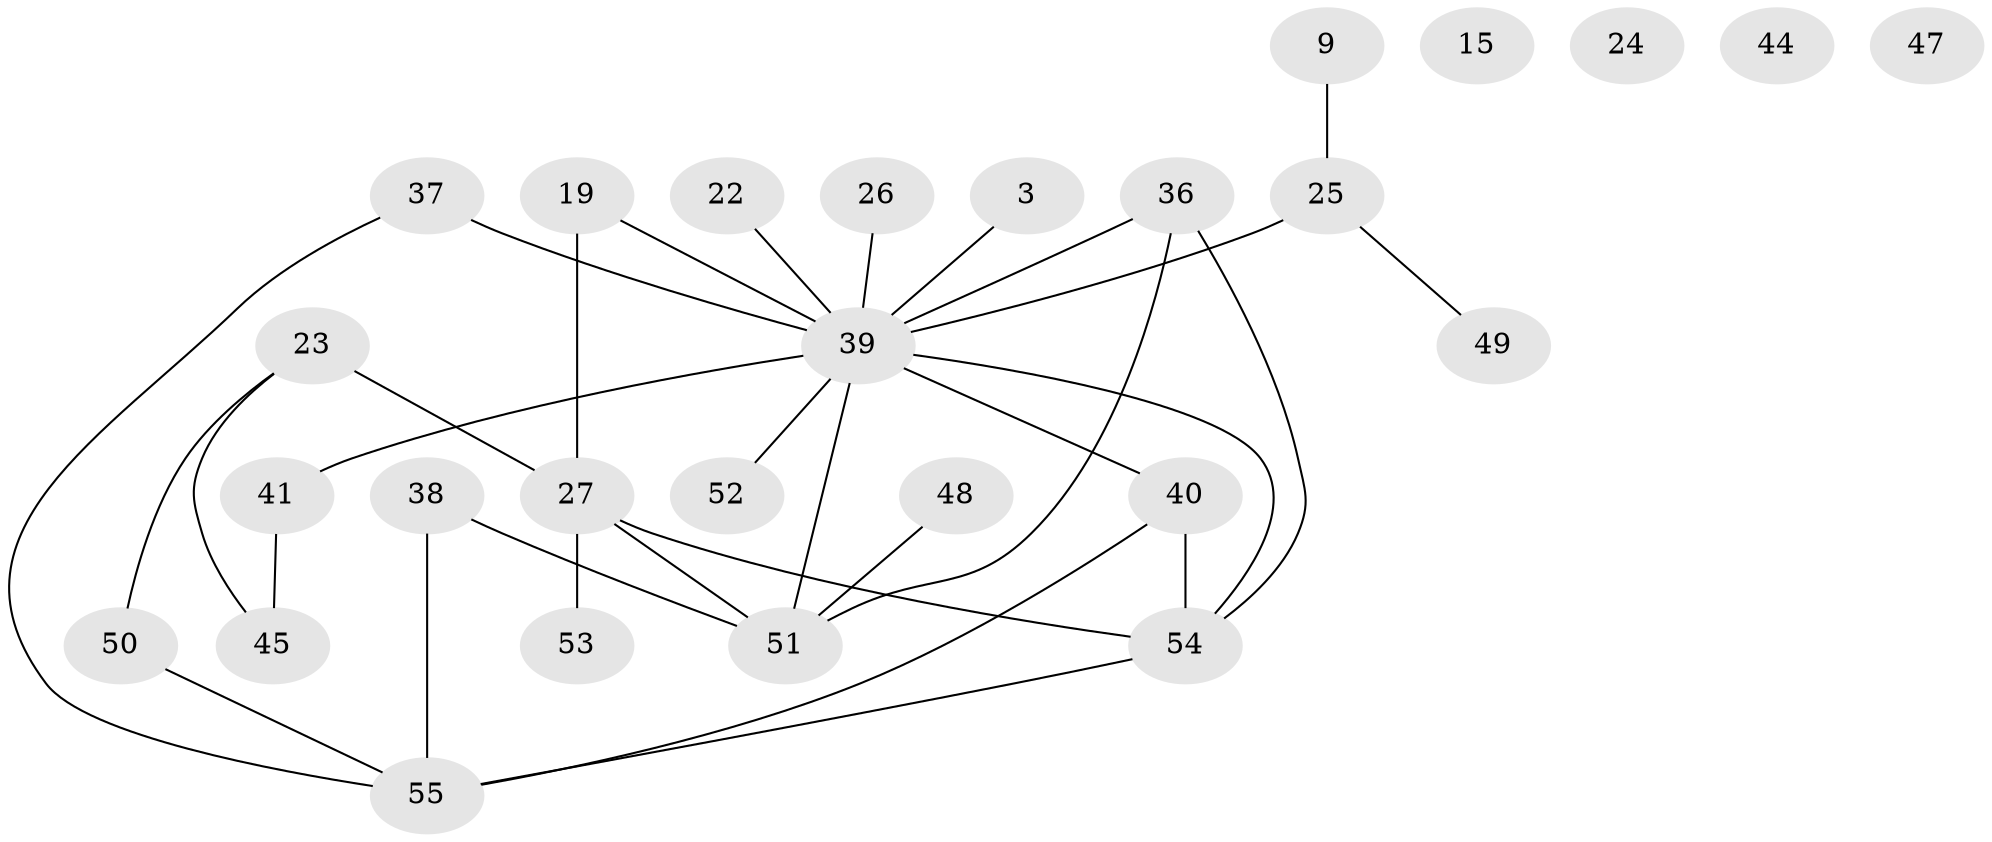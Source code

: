 // original degree distribution, {4: 0.18181818181818182, 1: 0.2, 3: 0.18181818181818182, 5: 0.03636363636363636, 2: 0.2545454545454545, 0: 0.07272727272727272, 6: 0.05454545454545454, 7: 0.01818181818181818}
// Generated by graph-tools (version 1.1) at 2025/43/03/04/25 21:43:41]
// undirected, 27 vertices, 32 edges
graph export_dot {
graph [start="1"]
  node [color=gray90,style=filled];
  3;
  9;
  15;
  19;
  22;
  23 [super="+8"];
  24;
  25;
  26;
  27 [super="+10+13"];
  36 [super="+20"];
  37 [super="+21"];
  38 [super="+4"];
  39 [super="+17+12+31"];
  40 [super="+33+35"];
  41;
  44;
  45 [super="+32"];
  47;
  48;
  49;
  50 [super="+43"];
  51 [super="+28+34"];
  52;
  53;
  54 [super="+7+46"];
  55;
  3 -- 39;
  9 -- 25;
  19 -- 27;
  19 -- 39;
  22 -- 39;
  23 -- 27 [weight=2];
  23 -- 50;
  23 -- 45;
  25 -- 39 [weight=2];
  25 -- 49;
  26 -- 39;
  27 -- 54 [weight=3];
  27 -- 53;
  27 -- 51 [weight=2];
  36 -- 54 [weight=3];
  36 -- 39 [weight=2];
  36 -- 51;
  37 -- 39 [weight=2];
  37 -- 55;
  38 -- 55 [weight=2];
  38 -- 51 [weight=2];
  39 -- 40;
  39 -- 54;
  39 -- 41;
  39 -- 52;
  39 -- 51 [weight=2];
  40 -- 55;
  40 -- 54;
  41 -- 45;
  48 -- 51;
  50 -- 55;
  54 -- 55;
}
